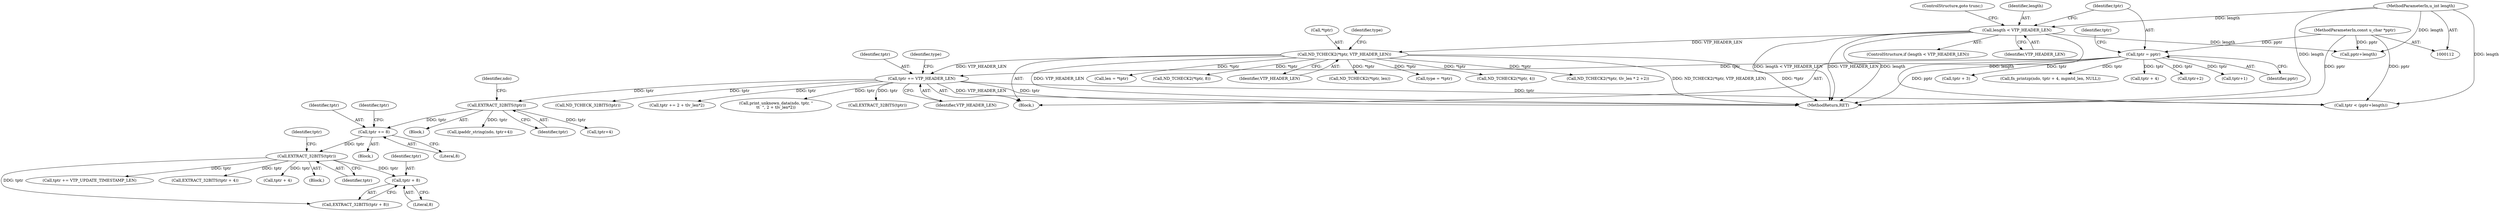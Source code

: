 digraph "0_tcpdump_c5dd7bef5e54da5996dc4713284aa6266ae75b75@pointer" {
"1000258" [label="(Call,tptr + 8)"];
"1000250" [label="(Call,EXTRACT_32BITS(tptr))"];
"1000237" [label="(Call,tptr += 8)"];
"1000230" [label="(Call,EXTRACT_32BITS(tptr))"];
"1000213" [label="(Call,tptr += VTP_HEADER_LEN)"];
"1000132" [label="(Call,ND_TCHECK2(*tptr, VTP_HEADER_LEN))"];
"1000125" [label="(Call,length < VTP_HEADER_LEN)"];
"1000115" [label="(MethodParameterIn,u_int length)"];
"1000129" [label="(Call,tptr = pptr)"];
"1000114" [label="(MethodParameterIn,const u_char *pptr)"];
"1000137" [label="(Identifier,type)"];
"1000238" [label="(Identifier,tptr)"];
"1000234" [label="(Call,tptr+4)"];
"1000261" [label="(Call,tptr += VTP_UPDATE_TIMESTAMP_LEN)"];
"1000316" [label="(Call,len = *tptr)"];
"1000124" [label="(ControlStructure,if (length < VTP_HEADER_LEN))"];
"1000250" [label="(Call,EXTRACT_32BITS(tptr))"];
"1000214" [label="(Identifier,tptr)"];
"1000308" [label="(Call,tptr < (pptr+length))"];
"1000258" [label="(Call,tptr + 8)"];
"1000126" [label="(Identifier,length)"];
"1000253" [label="(Call,EXTRACT_32BITS(tptr + 4))"];
"1000213" [label="(Call,tptr += VTP_HEADER_LEN)"];
"1000129" [label="(Call,tptr = pptr)"];
"1000295" [label="(Call,ND_TCHECK_32BITS(tptr))"];
"1000550" [label="(Call,tptr += 2 + tlv_len*2)"];
"1000233" [label="(Identifier,ndo)"];
"1000229" [label="(Block,)"];
"1000254" [label="(Call,tptr + 4)"];
"1000127" [label="(Identifier,VTP_HEADER_LEN)"];
"1000232" [label="(Call,ipaddr_string(ndo, tptr+4))"];
"1000192" [label="(Call,fn_printzp(ndo, tptr + 4, mgmtd_len, NULL))"];
"1000231" [label="(Identifier,tptr)"];
"1000194" [label="(Call,tptr + 4)"];
"1000218" [label="(Block,)"];
"1000210" [label="(Call,tptr+2)"];
"1000139" [label="(Call,tptr+1)"];
"1000125" [label="(Call,length < VTP_HEADER_LEN)"];
"1000114" [label="(MethodParameterIn,const u_char *pptr)"];
"1000242" [label="(Identifier,tptr)"];
"1000257" [label="(Call,EXTRACT_32BITS(tptr + 8))"];
"1000255" [label="(Identifier,tptr)"];
"1000533" [label="(Call,print_unknown_data(ndo, tptr, \"\n\t\t  \", 2 + tlv_len*2))"];
"1000115" [label="(MethodParameterIn,u_int length)"];
"1000310" [label="(Call,pptr+length)"];
"1000260" [label="(Literal,8)"];
"1000249" [label="(Block,)"];
"1000131" [label="(Identifier,pptr)"];
"1000132" [label="(Call,ND_TCHECK2(*tptr, VTP_HEADER_LEN))"];
"1000444" [label="(Call,ND_TCHECK2(*tptr, tlv_len * 2 +2))"];
"1000581" [label="(MethodReturn,RET)"];
"1000116" [label="(Block,)"];
"1000133" [label="(Call,*tptr)"];
"1000128" [label="(ControlStructure,goto trunc;)"];
"1000220" [label="(Call,ND_TCHECK2(*tptr, 8))"];
"1000173" [label="(Call,tptr + 3)"];
"1000259" [label="(Identifier,tptr)"];
"1000237" [label="(Call,tptr += 8)"];
"1000134" [label="(Identifier,tptr)"];
"1000568" [label="(Call,EXTRACT_32BITS(tptr))"];
"1000230" [label="(Call,EXTRACT_32BITS(tptr))"];
"1000215" [label="(Identifier,VTP_HEADER_LEN)"];
"1000135" [label="(Identifier,VTP_HEADER_LEN)"];
"1000239" [label="(Literal,8)"];
"1000251" [label="(Identifier,tptr)"];
"1000325" [label="(Call,ND_TCHECK2(*tptr, len))"];
"1000413" [label="(Call,type = *tptr)"];
"1000559" [label="(Call,ND_TCHECK2(*tptr, 4))"];
"1000217" [label="(Identifier,type)"];
"1000130" [label="(Identifier,tptr)"];
"1000258" -> "1000257"  [label="AST: "];
"1000258" -> "1000260"  [label="CFG: "];
"1000259" -> "1000258"  [label="AST: "];
"1000260" -> "1000258"  [label="AST: "];
"1000257" -> "1000258"  [label="CFG: "];
"1000250" -> "1000258"  [label="DDG: tptr"];
"1000250" -> "1000249"  [label="AST: "];
"1000250" -> "1000251"  [label="CFG: "];
"1000251" -> "1000250"  [label="AST: "];
"1000255" -> "1000250"  [label="CFG: "];
"1000237" -> "1000250"  [label="DDG: tptr"];
"1000250" -> "1000253"  [label="DDG: tptr"];
"1000250" -> "1000254"  [label="DDG: tptr"];
"1000250" -> "1000257"  [label="DDG: tptr"];
"1000250" -> "1000261"  [label="DDG: tptr"];
"1000237" -> "1000218"  [label="AST: "];
"1000237" -> "1000239"  [label="CFG: "];
"1000238" -> "1000237"  [label="AST: "];
"1000239" -> "1000237"  [label="AST: "];
"1000242" -> "1000237"  [label="CFG: "];
"1000230" -> "1000237"  [label="DDG: tptr"];
"1000230" -> "1000229"  [label="AST: "];
"1000230" -> "1000231"  [label="CFG: "];
"1000231" -> "1000230"  [label="AST: "];
"1000233" -> "1000230"  [label="CFG: "];
"1000213" -> "1000230"  [label="DDG: tptr"];
"1000230" -> "1000232"  [label="DDG: tptr"];
"1000230" -> "1000234"  [label="DDG: tptr"];
"1000213" -> "1000116"  [label="AST: "];
"1000213" -> "1000215"  [label="CFG: "];
"1000214" -> "1000213"  [label="AST: "];
"1000215" -> "1000213"  [label="AST: "];
"1000217" -> "1000213"  [label="CFG: "];
"1000213" -> "1000581"  [label="DDG: tptr"];
"1000213" -> "1000581"  [label="DDG: VTP_HEADER_LEN"];
"1000132" -> "1000213"  [label="DDG: VTP_HEADER_LEN"];
"1000129" -> "1000213"  [label="DDG: tptr"];
"1000213" -> "1000295"  [label="DDG: tptr"];
"1000213" -> "1000308"  [label="DDG: tptr"];
"1000213" -> "1000533"  [label="DDG: tptr"];
"1000213" -> "1000550"  [label="DDG: tptr"];
"1000213" -> "1000568"  [label="DDG: tptr"];
"1000132" -> "1000116"  [label="AST: "];
"1000132" -> "1000135"  [label="CFG: "];
"1000133" -> "1000132"  [label="AST: "];
"1000135" -> "1000132"  [label="AST: "];
"1000137" -> "1000132"  [label="CFG: "];
"1000132" -> "1000581"  [label="DDG: ND_TCHECK2(*tptr, VTP_HEADER_LEN)"];
"1000132" -> "1000581"  [label="DDG: *tptr"];
"1000132" -> "1000581"  [label="DDG: VTP_HEADER_LEN"];
"1000125" -> "1000132"  [label="DDG: VTP_HEADER_LEN"];
"1000132" -> "1000220"  [label="DDG: *tptr"];
"1000132" -> "1000316"  [label="DDG: *tptr"];
"1000132" -> "1000325"  [label="DDG: *tptr"];
"1000132" -> "1000413"  [label="DDG: *tptr"];
"1000132" -> "1000444"  [label="DDG: *tptr"];
"1000132" -> "1000559"  [label="DDG: *tptr"];
"1000125" -> "1000124"  [label="AST: "];
"1000125" -> "1000127"  [label="CFG: "];
"1000126" -> "1000125"  [label="AST: "];
"1000127" -> "1000125"  [label="AST: "];
"1000128" -> "1000125"  [label="CFG: "];
"1000130" -> "1000125"  [label="CFG: "];
"1000125" -> "1000581"  [label="DDG: length"];
"1000125" -> "1000581"  [label="DDG: length < VTP_HEADER_LEN"];
"1000125" -> "1000581"  [label="DDG: VTP_HEADER_LEN"];
"1000115" -> "1000125"  [label="DDG: length"];
"1000125" -> "1000308"  [label="DDG: length"];
"1000125" -> "1000310"  [label="DDG: length"];
"1000115" -> "1000112"  [label="AST: "];
"1000115" -> "1000581"  [label="DDG: length"];
"1000115" -> "1000308"  [label="DDG: length"];
"1000115" -> "1000310"  [label="DDG: length"];
"1000129" -> "1000116"  [label="AST: "];
"1000129" -> "1000131"  [label="CFG: "];
"1000130" -> "1000129"  [label="AST: "];
"1000131" -> "1000129"  [label="AST: "];
"1000134" -> "1000129"  [label="CFG: "];
"1000129" -> "1000581"  [label="DDG: pptr"];
"1000114" -> "1000129"  [label="DDG: pptr"];
"1000129" -> "1000139"  [label="DDG: tptr"];
"1000129" -> "1000173"  [label="DDG: tptr"];
"1000129" -> "1000192"  [label="DDG: tptr"];
"1000129" -> "1000194"  [label="DDG: tptr"];
"1000129" -> "1000210"  [label="DDG: tptr"];
"1000114" -> "1000112"  [label="AST: "];
"1000114" -> "1000581"  [label="DDG: pptr"];
"1000114" -> "1000308"  [label="DDG: pptr"];
"1000114" -> "1000310"  [label="DDG: pptr"];
}
